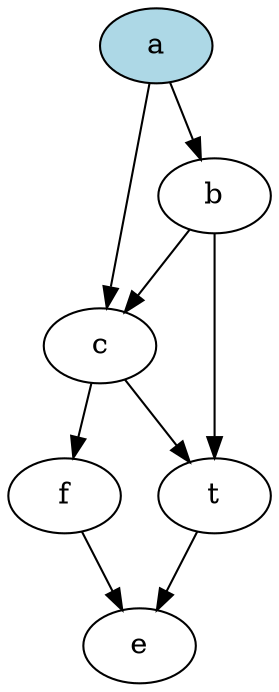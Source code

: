 digraph {
    a [style = filled, fillcolor = lightblue];

    a -> b [];
    a -> c [];
    b -> t [];
    b -> c [];
    c -> t [];
    c -> f [];
    t -> e [];
    f -> e [];
}
